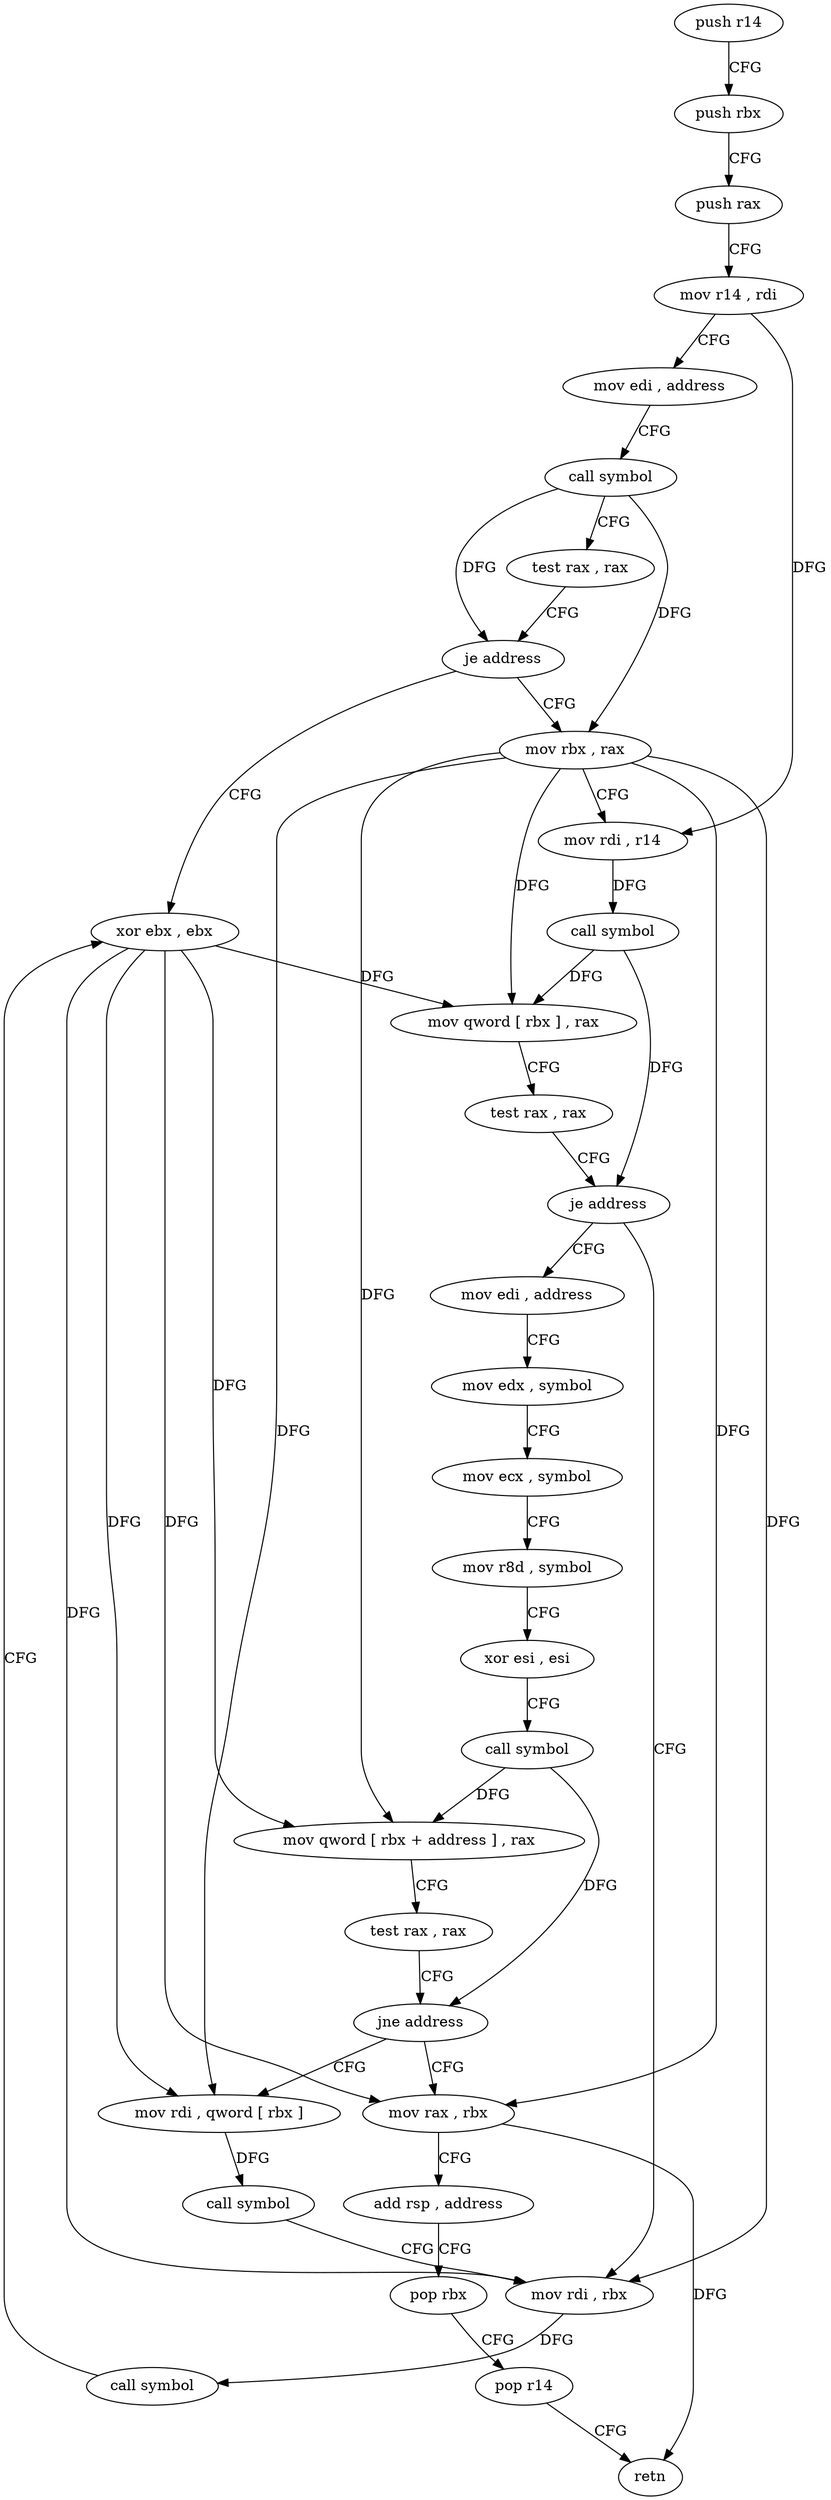 digraph "func" {
"4230880" [label = "push r14" ]
"4230882" [label = "push rbx" ]
"4230883" [label = "push rax" ]
"4230884" [label = "mov r14 , rdi" ]
"4230887" [label = "mov edi , address" ]
"4230892" [label = "call symbol" ]
"4230897" [label = "test rax , rax" ]
"4230900" [label = "je address" ]
"4230974" [label = "xor ebx , ebx" ]
"4230902" [label = "mov rbx , rax" ]
"4230976" [label = "mov rax , rbx" ]
"4230905" [label = "mov rdi , r14" ]
"4230908" [label = "call symbol" ]
"4230913" [label = "mov qword [ rbx ] , rax" ]
"4230916" [label = "test rax , rax" ]
"4230919" [label = "je address" ]
"4230966" [label = "mov rdi , rbx" ]
"4230921" [label = "mov edi , address" ]
"4230969" [label = "call symbol" ]
"4230926" [label = "mov edx , symbol" ]
"4230931" [label = "mov ecx , symbol" ]
"4230936" [label = "mov r8d , symbol" ]
"4230942" [label = "xor esi , esi" ]
"4230944" [label = "call symbol" ]
"4230949" [label = "mov qword [ rbx + address ] , rax" ]
"4230953" [label = "test rax , rax" ]
"4230956" [label = "jne address" ]
"4230958" [label = "mov rdi , qword [ rbx ]" ]
"4230979" [label = "add rsp , address" ]
"4230983" [label = "pop rbx" ]
"4230984" [label = "pop r14" ]
"4230986" [label = "retn" ]
"4230961" [label = "call symbol" ]
"4230880" -> "4230882" [ label = "CFG" ]
"4230882" -> "4230883" [ label = "CFG" ]
"4230883" -> "4230884" [ label = "CFG" ]
"4230884" -> "4230887" [ label = "CFG" ]
"4230884" -> "4230905" [ label = "DFG" ]
"4230887" -> "4230892" [ label = "CFG" ]
"4230892" -> "4230897" [ label = "CFG" ]
"4230892" -> "4230900" [ label = "DFG" ]
"4230892" -> "4230902" [ label = "DFG" ]
"4230897" -> "4230900" [ label = "CFG" ]
"4230900" -> "4230974" [ label = "CFG" ]
"4230900" -> "4230902" [ label = "CFG" ]
"4230974" -> "4230976" [ label = "DFG" ]
"4230974" -> "4230913" [ label = "DFG" ]
"4230974" -> "4230966" [ label = "DFG" ]
"4230974" -> "4230949" [ label = "DFG" ]
"4230974" -> "4230958" [ label = "DFG" ]
"4230902" -> "4230905" [ label = "CFG" ]
"4230902" -> "4230913" [ label = "DFG" ]
"4230902" -> "4230976" [ label = "DFG" ]
"4230902" -> "4230966" [ label = "DFG" ]
"4230902" -> "4230949" [ label = "DFG" ]
"4230902" -> "4230958" [ label = "DFG" ]
"4230976" -> "4230979" [ label = "CFG" ]
"4230976" -> "4230986" [ label = "DFG" ]
"4230905" -> "4230908" [ label = "DFG" ]
"4230908" -> "4230913" [ label = "DFG" ]
"4230908" -> "4230919" [ label = "DFG" ]
"4230913" -> "4230916" [ label = "CFG" ]
"4230916" -> "4230919" [ label = "CFG" ]
"4230919" -> "4230966" [ label = "CFG" ]
"4230919" -> "4230921" [ label = "CFG" ]
"4230966" -> "4230969" [ label = "DFG" ]
"4230921" -> "4230926" [ label = "CFG" ]
"4230969" -> "4230974" [ label = "CFG" ]
"4230926" -> "4230931" [ label = "CFG" ]
"4230931" -> "4230936" [ label = "CFG" ]
"4230936" -> "4230942" [ label = "CFG" ]
"4230942" -> "4230944" [ label = "CFG" ]
"4230944" -> "4230949" [ label = "DFG" ]
"4230944" -> "4230956" [ label = "DFG" ]
"4230949" -> "4230953" [ label = "CFG" ]
"4230953" -> "4230956" [ label = "CFG" ]
"4230956" -> "4230976" [ label = "CFG" ]
"4230956" -> "4230958" [ label = "CFG" ]
"4230958" -> "4230961" [ label = "DFG" ]
"4230979" -> "4230983" [ label = "CFG" ]
"4230983" -> "4230984" [ label = "CFG" ]
"4230984" -> "4230986" [ label = "CFG" ]
"4230961" -> "4230966" [ label = "CFG" ]
}
